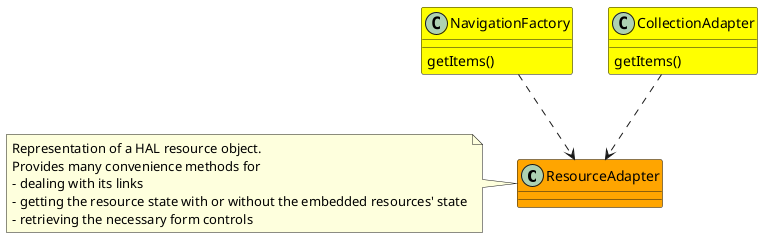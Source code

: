 @startuml
class ResourceAdapter #orange

class NavigationFactory #yellow {
    getItems()
}
class CollectionAdapter #yellow {
    getItems()
}
NavigationFactory ..> ResourceAdapter
CollectionAdapter ..> ResourceAdapter

note left of ResourceAdapter {
    Representation of a HAL resource object.
    Provides many convenience methods for
    - dealing with its links
    - getting the resource state with or without the embedded resources' state
    - retrieving the necessary form controls
}
@enduml